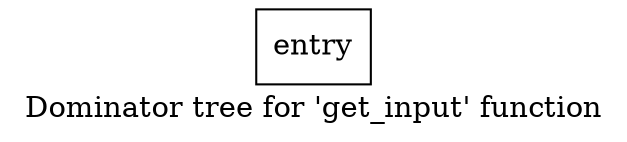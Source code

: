 digraph "Dominator tree for 'get_input' function" {
	label="Dominator tree for 'get_input' function";

	Node0x563d9835da00 [shape=record,label="{entry}"];
}
